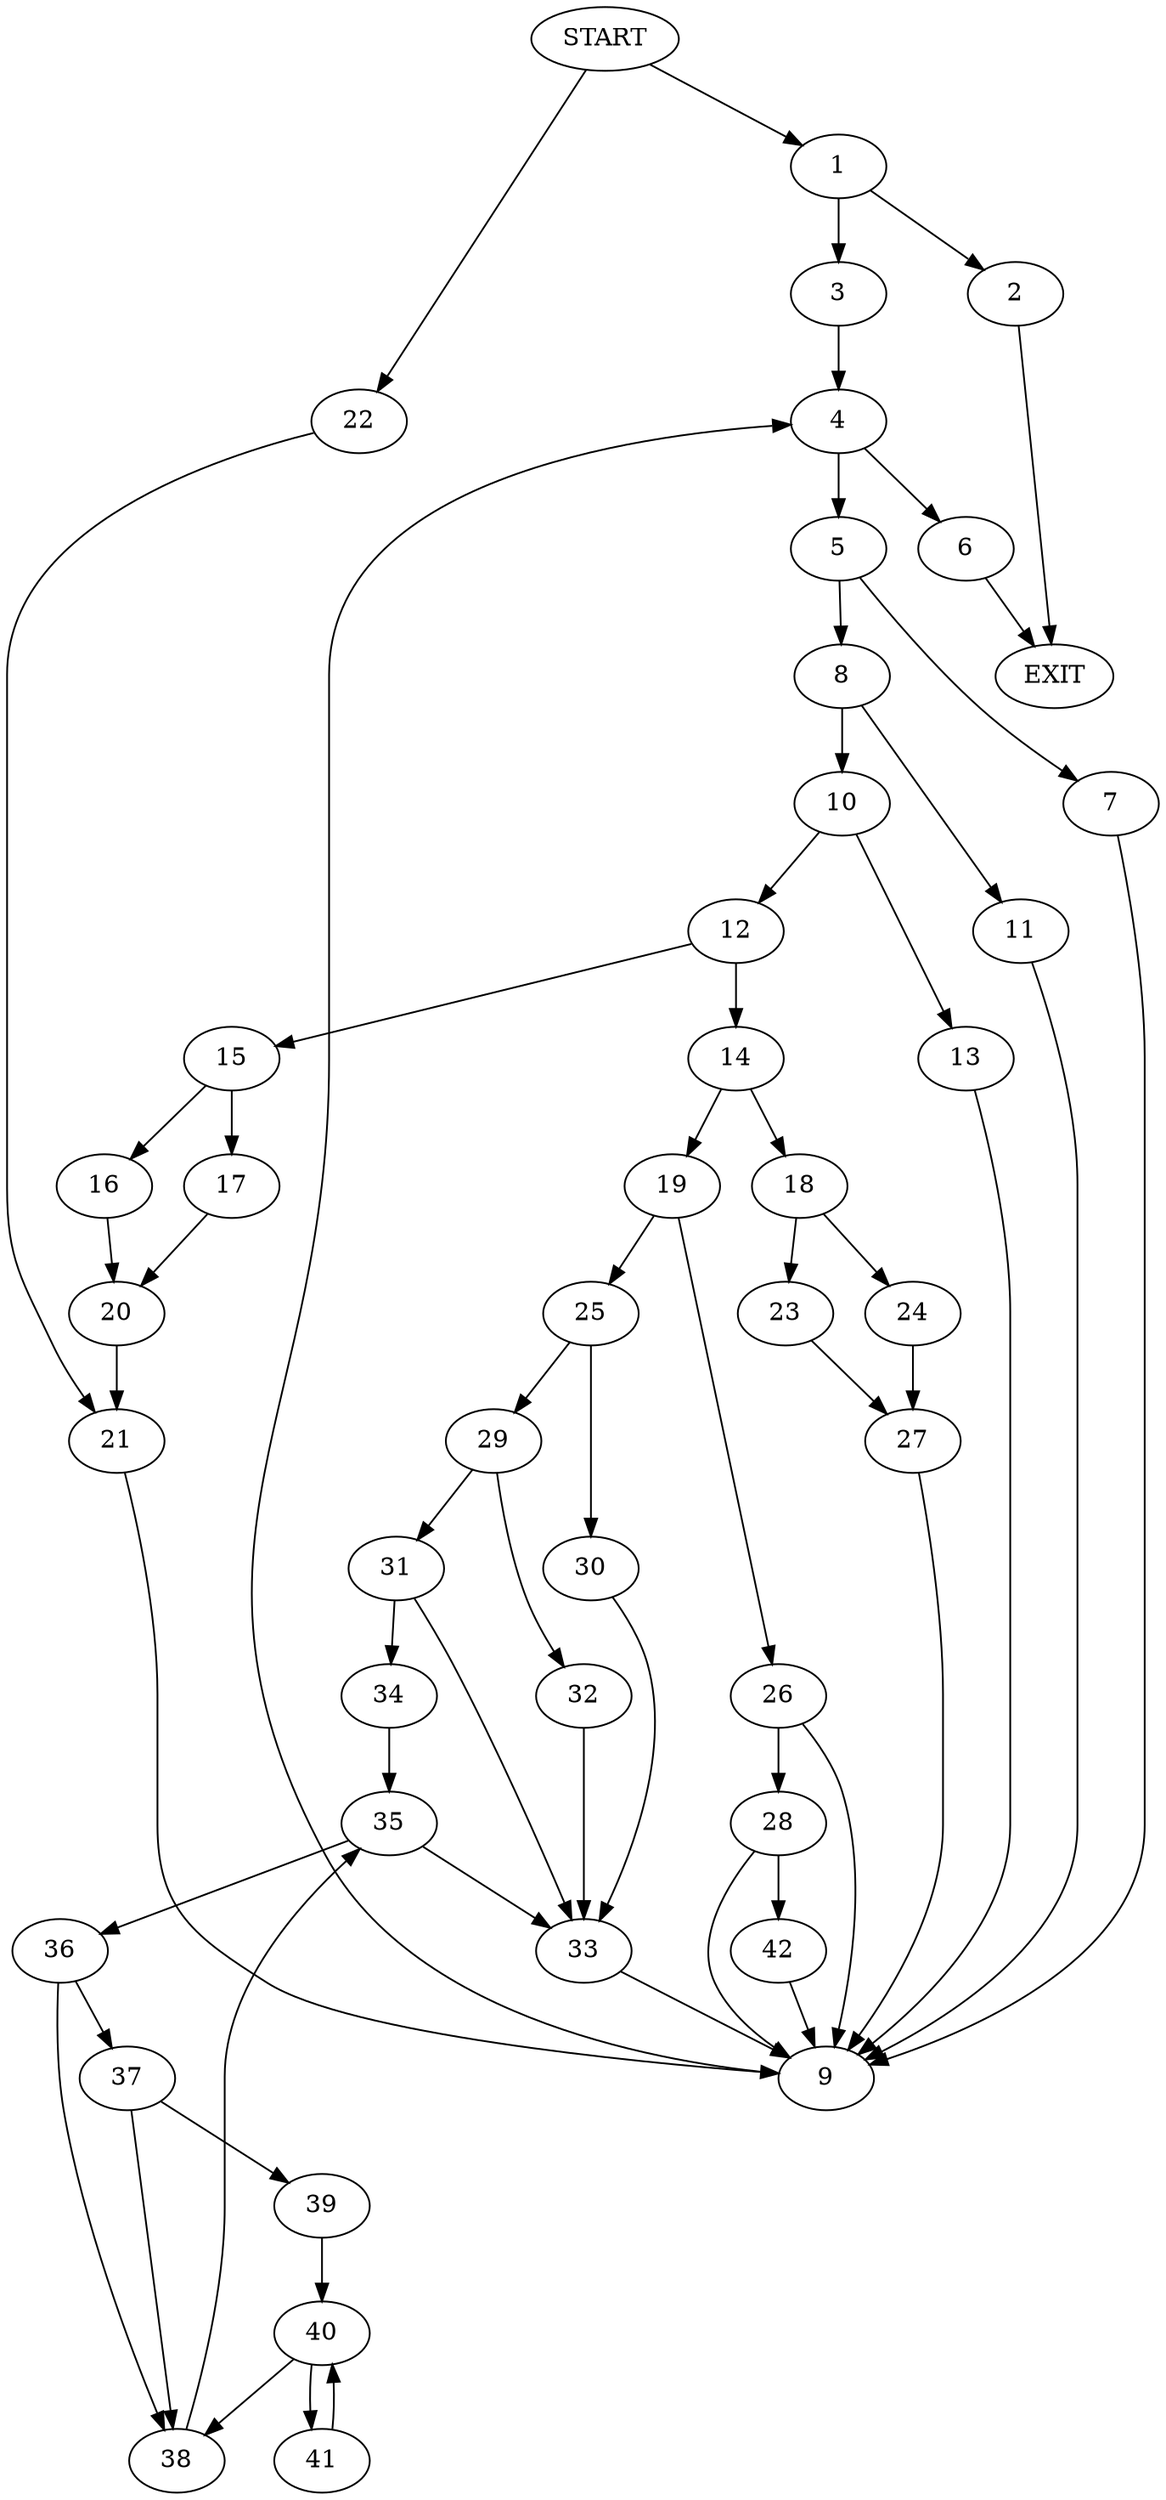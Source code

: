 digraph {
0 [label="START"]
43 [label="EXIT"]
0 -> 1
1 -> 2
1 -> 3
2 -> 43
3 -> 4
4 -> 5
4 -> 6
6 -> 43
5 -> 7
5 -> 8
7 -> 9
8 -> 10
8 -> 11
9 -> 4
10 -> 12
10 -> 13
11 -> 9
12 -> 14
12 -> 15
13 -> 9
15 -> 16
15 -> 17
14 -> 18
14 -> 19
16 -> 20
17 -> 20
20 -> 21
21 -> 9
0 -> 22
22 -> 21
18 -> 23
18 -> 24
19 -> 25
19 -> 26
23 -> 27
24 -> 27
27 -> 9
26 -> 28
26 -> 9
25 -> 29
25 -> 30
29 -> 31
29 -> 32
30 -> 33
33 -> 9
32 -> 33
31 -> 34
31 -> 33
34 -> 35
35 -> 36
35 -> 33
36 -> 37
36 -> 38
38 -> 35
37 -> 39
37 -> 38
39 -> 40
40 -> 41
40 -> 38
41 -> 40
28 -> 9
28 -> 42
42 -> 9
}
